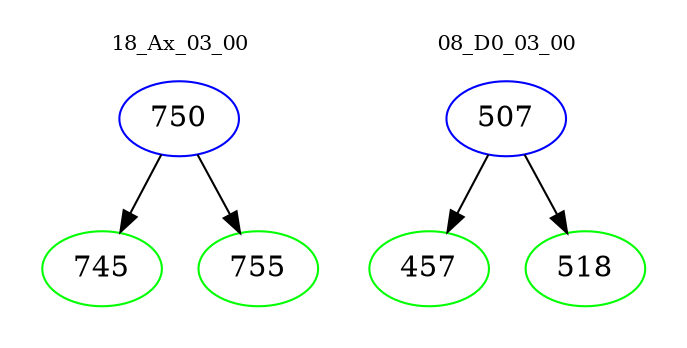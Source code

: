 digraph{
subgraph cluster_0 {
color = white
label = "18_Ax_03_00";
fontsize=10;
T0_750 [label="750", color="blue"]
T0_750 -> T0_745 [color="black"]
T0_745 [label="745", color="green"]
T0_750 -> T0_755 [color="black"]
T0_755 [label="755", color="green"]
}
subgraph cluster_1 {
color = white
label = "08_D0_03_00";
fontsize=10;
T1_507 [label="507", color="blue"]
T1_507 -> T1_457 [color="black"]
T1_457 [label="457", color="green"]
T1_507 -> T1_518 [color="black"]
T1_518 [label="518", color="green"]
}
}
